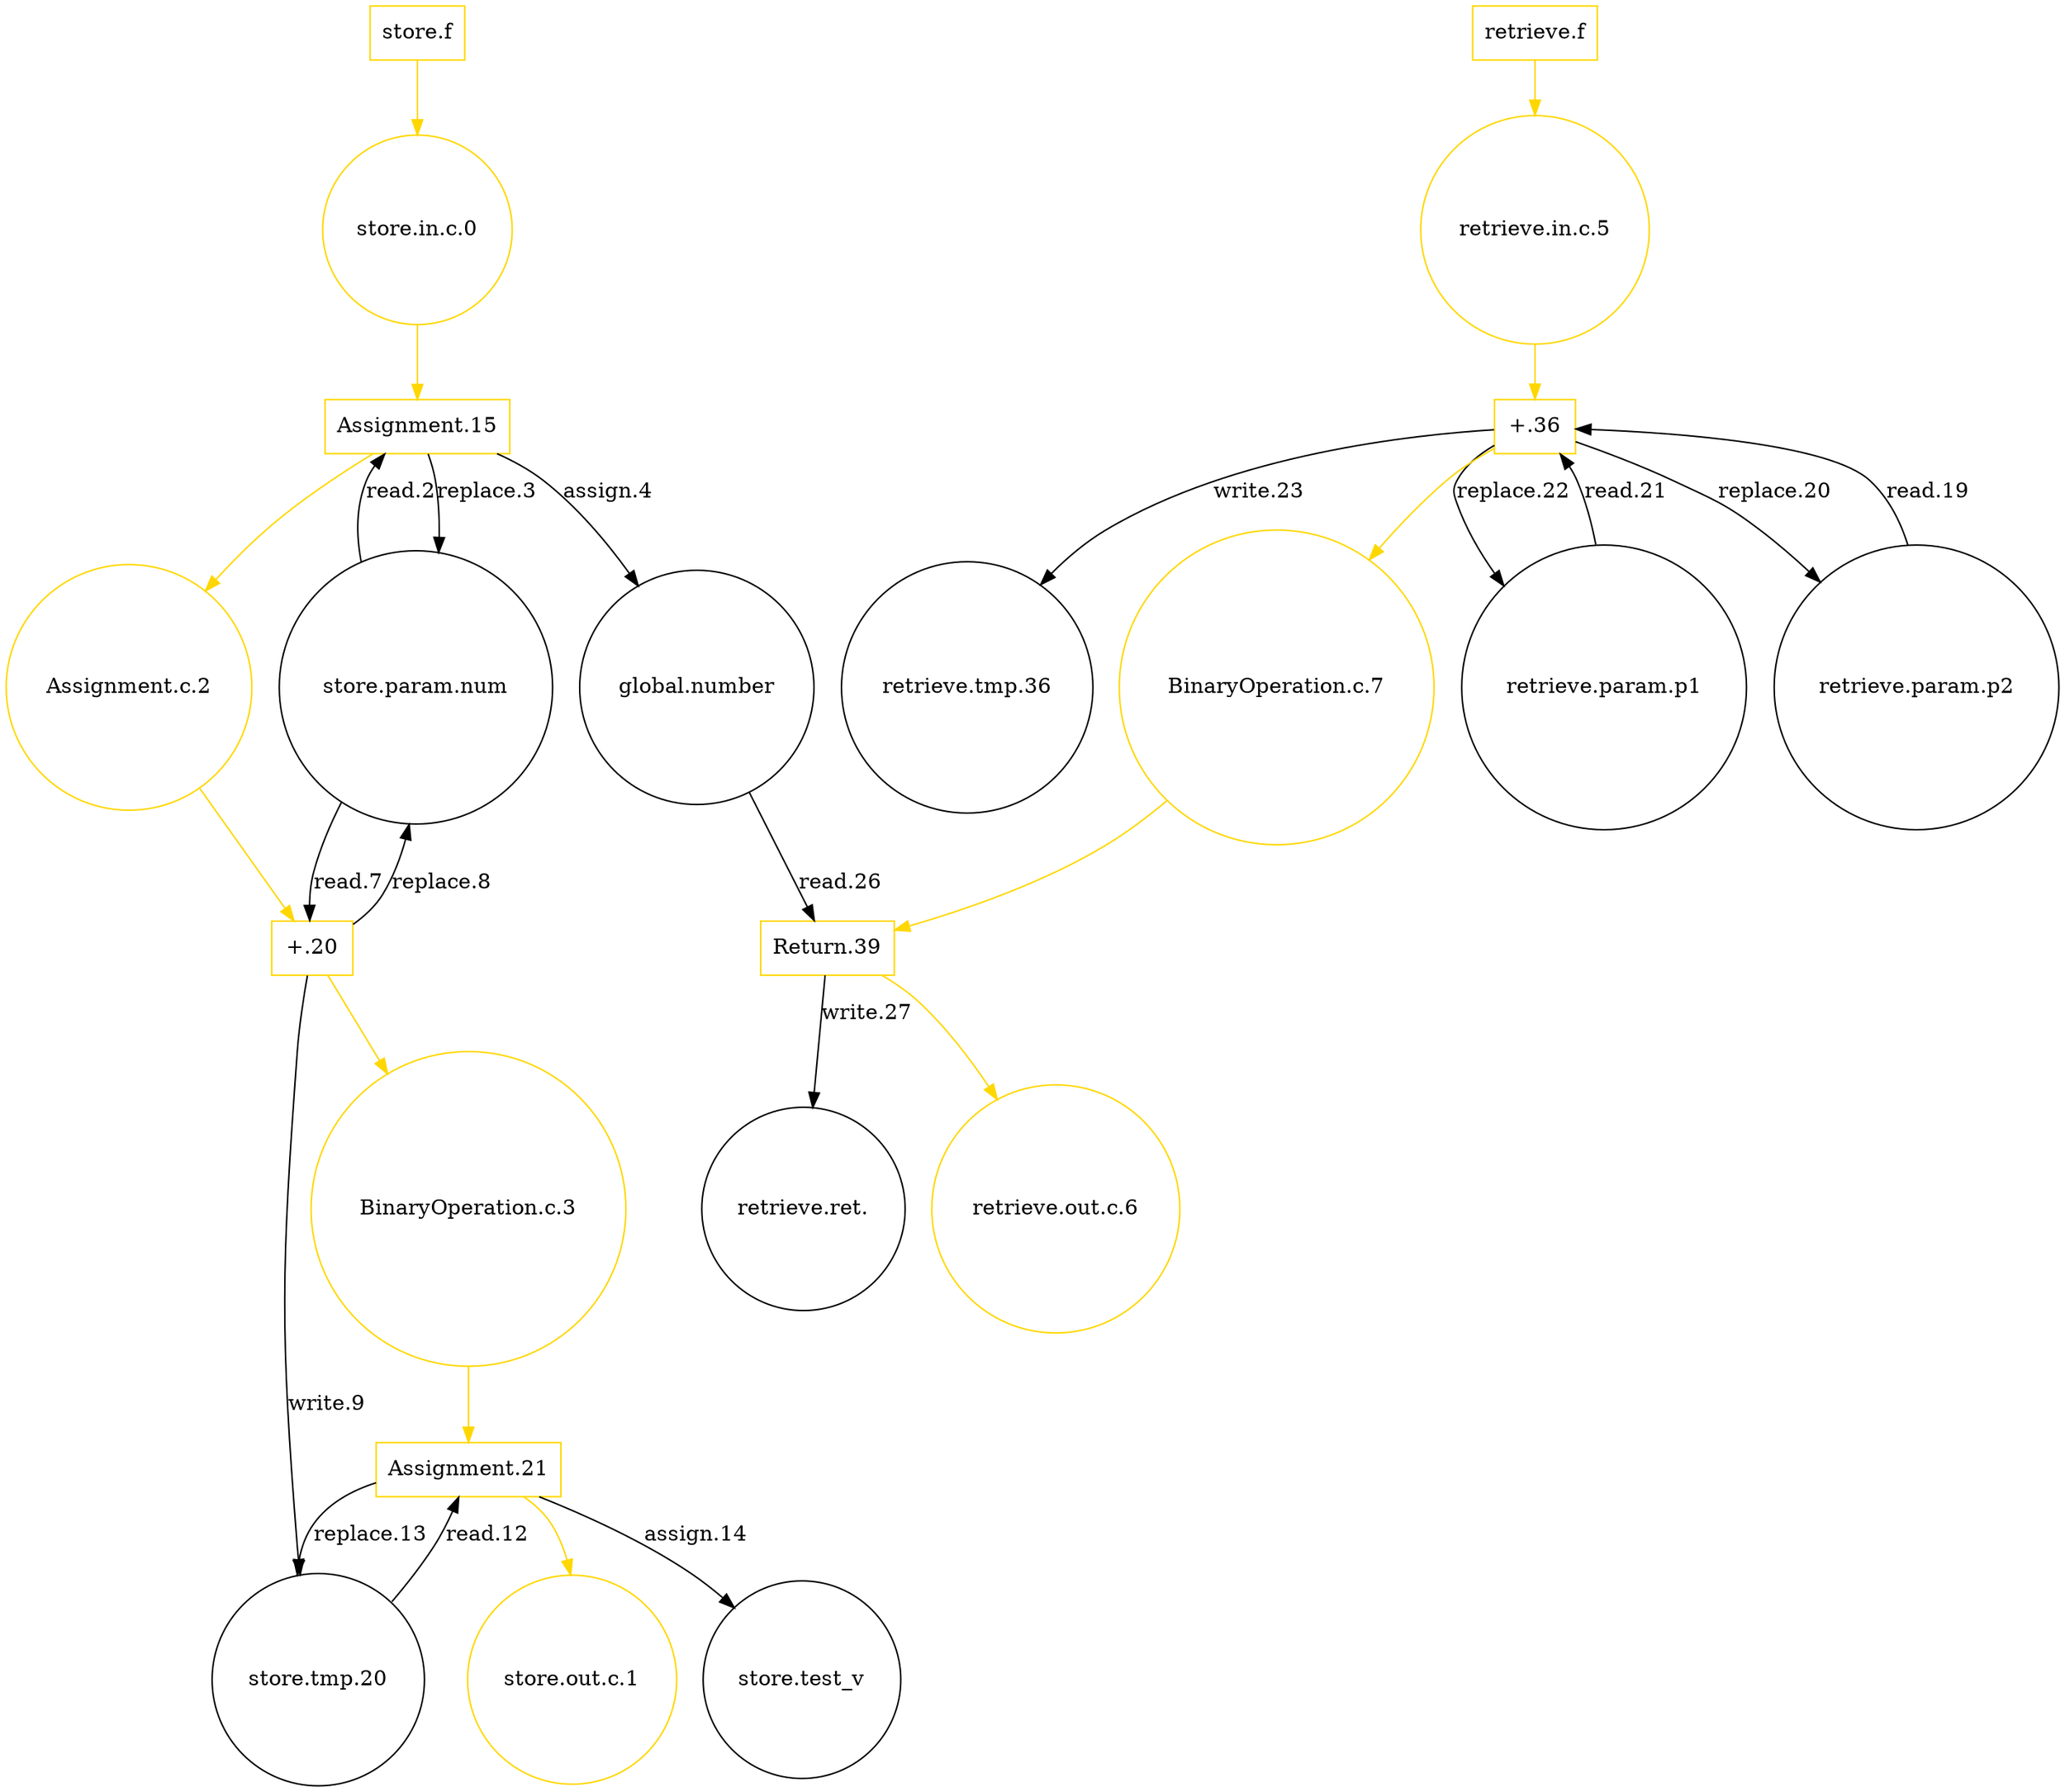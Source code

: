 digraph G{
node[shape=box]
"store.f"[label="store.f",color=gold]
"retrieve.f"[label="retrieve.f",color=gold]
"Assignment.15"[label="Assignment.15",color=gold]
"+.20"[label="+.20",color=gold]
"Assignment.21"[label="Assignment.21",color=gold]
"+.36"[label="+.36",color=gold]
"Return.39"[label="Return.39",color=gold]
node[shape=circle]
"global.number"[label="global.number"]
"store.test_v"[label="store.test_v"]
"store.param.num"[label="store.param.num"]
"retrieve.param.p1"[label="retrieve.param.p1"]
"retrieve.param.p2"[label="retrieve.param.p2"]
"retrieve.ret."[label="retrieve.ret."]
"store.in.c.0"[label="store.in.c.0",color=gold]
"store.out.c.1"[label="store.out.c.1",color=gold]
"Assignment.c.2"[label="Assignment.c.2",color=gold]
"store.tmp.20"[label="store.tmp.20"]
"BinaryOperation.c.3"[label="BinaryOperation.c.3",color=gold]
"retrieve.in.c.5"[label="retrieve.in.c.5",color=gold]
"retrieve.out.c.6"[label="retrieve.out.c.6",color=gold]
"retrieve.tmp.36"[label="retrieve.tmp.36"]
"BinaryOperation.c.7"[label="BinaryOperation.c.7",color=gold]
"store.f"->"store.in.c.0"[color=gold]
"store.in.c.0"->"Assignment.15"[color=gold]
"store.param.num"->"Assignment.15"[label="read.2"]
"Assignment.15"->"store.param.num"[label="replace.3"]
"Assignment.15"->"global.number"[label="assign.4"]
"Assignment.15"->"Assignment.c.2"[color=gold]
"Assignment.c.2"->"+.20"[color=gold]
"store.param.num"->"+.20"[label="read.7"]
"+.20"->"store.param.num"[label="replace.8"]
"+.20"->"store.tmp.20"[label="write.9"]
"+.20"->"BinaryOperation.c.3"[color=gold]
"BinaryOperation.c.3"->"Assignment.21"[color=gold]
"store.tmp.20"->"Assignment.21"[label="read.12"]
"Assignment.21"->"store.tmp.20"[label="replace.13"]
"Assignment.21"->"store.test_v"[label="assign.14"]
"Assignment.21"->"store.out.c.1"[color=gold]
"retrieve.f"->"retrieve.in.c.5"[color=gold]
"retrieve.in.c.5"->"+.36"[color=gold]
"retrieve.param.p2"->"+.36"[label="read.19"]
"+.36"->"retrieve.param.p2"[label="replace.20"]
"retrieve.param.p1"->"+.36"[label="read.21"]
"+.36"->"retrieve.param.p1"[label="replace.22"]
"+.36"->"retrieve.tmp.36"[label="write.23"]
"+.36"->"BinaryOperation.c.7"[color=gold]
"BinaryOperation.c.7"->"Return.39"[color=gold]
"global.number"->"Return.39"[label="read.26"]
"Return.39"->"retrieve.ret."[label="write.27"]
"Return.39"->"retrieve.out.c.6"[color=gold]
}
